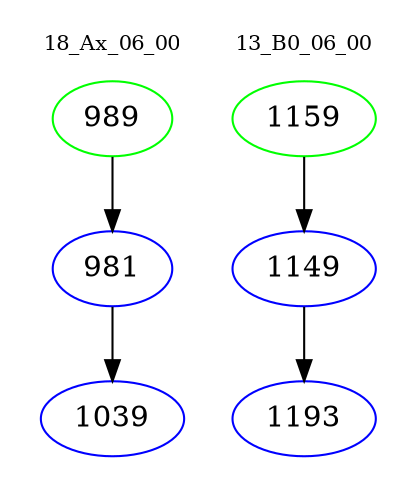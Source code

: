 digraph{
subgraph cluster_0 {
color = white
label = "18_Ax_06_00";
fontsize=10;
T0_989 [label="989", color="green"]
T0_989 -> T0_981 [color="black"]
T0_981 [label="981", color="blue"]
T0_981 -> T0_1039 [color="black"]
T0_1039 [label="1039", color="blue"]
}
subgraph cluster_1 {
color = white
label = "13_B0_06_00";
fontsize=10;
T1_1159 [label="1159", color="green"]
T1_1159 -> T1_1149 [color="black"]
T1_1149 [label="1149", color="blue"]
T1_1149 -> T1_1193 [color="black"]
T1_1193 [label="1193", color="blue"]
}
}
